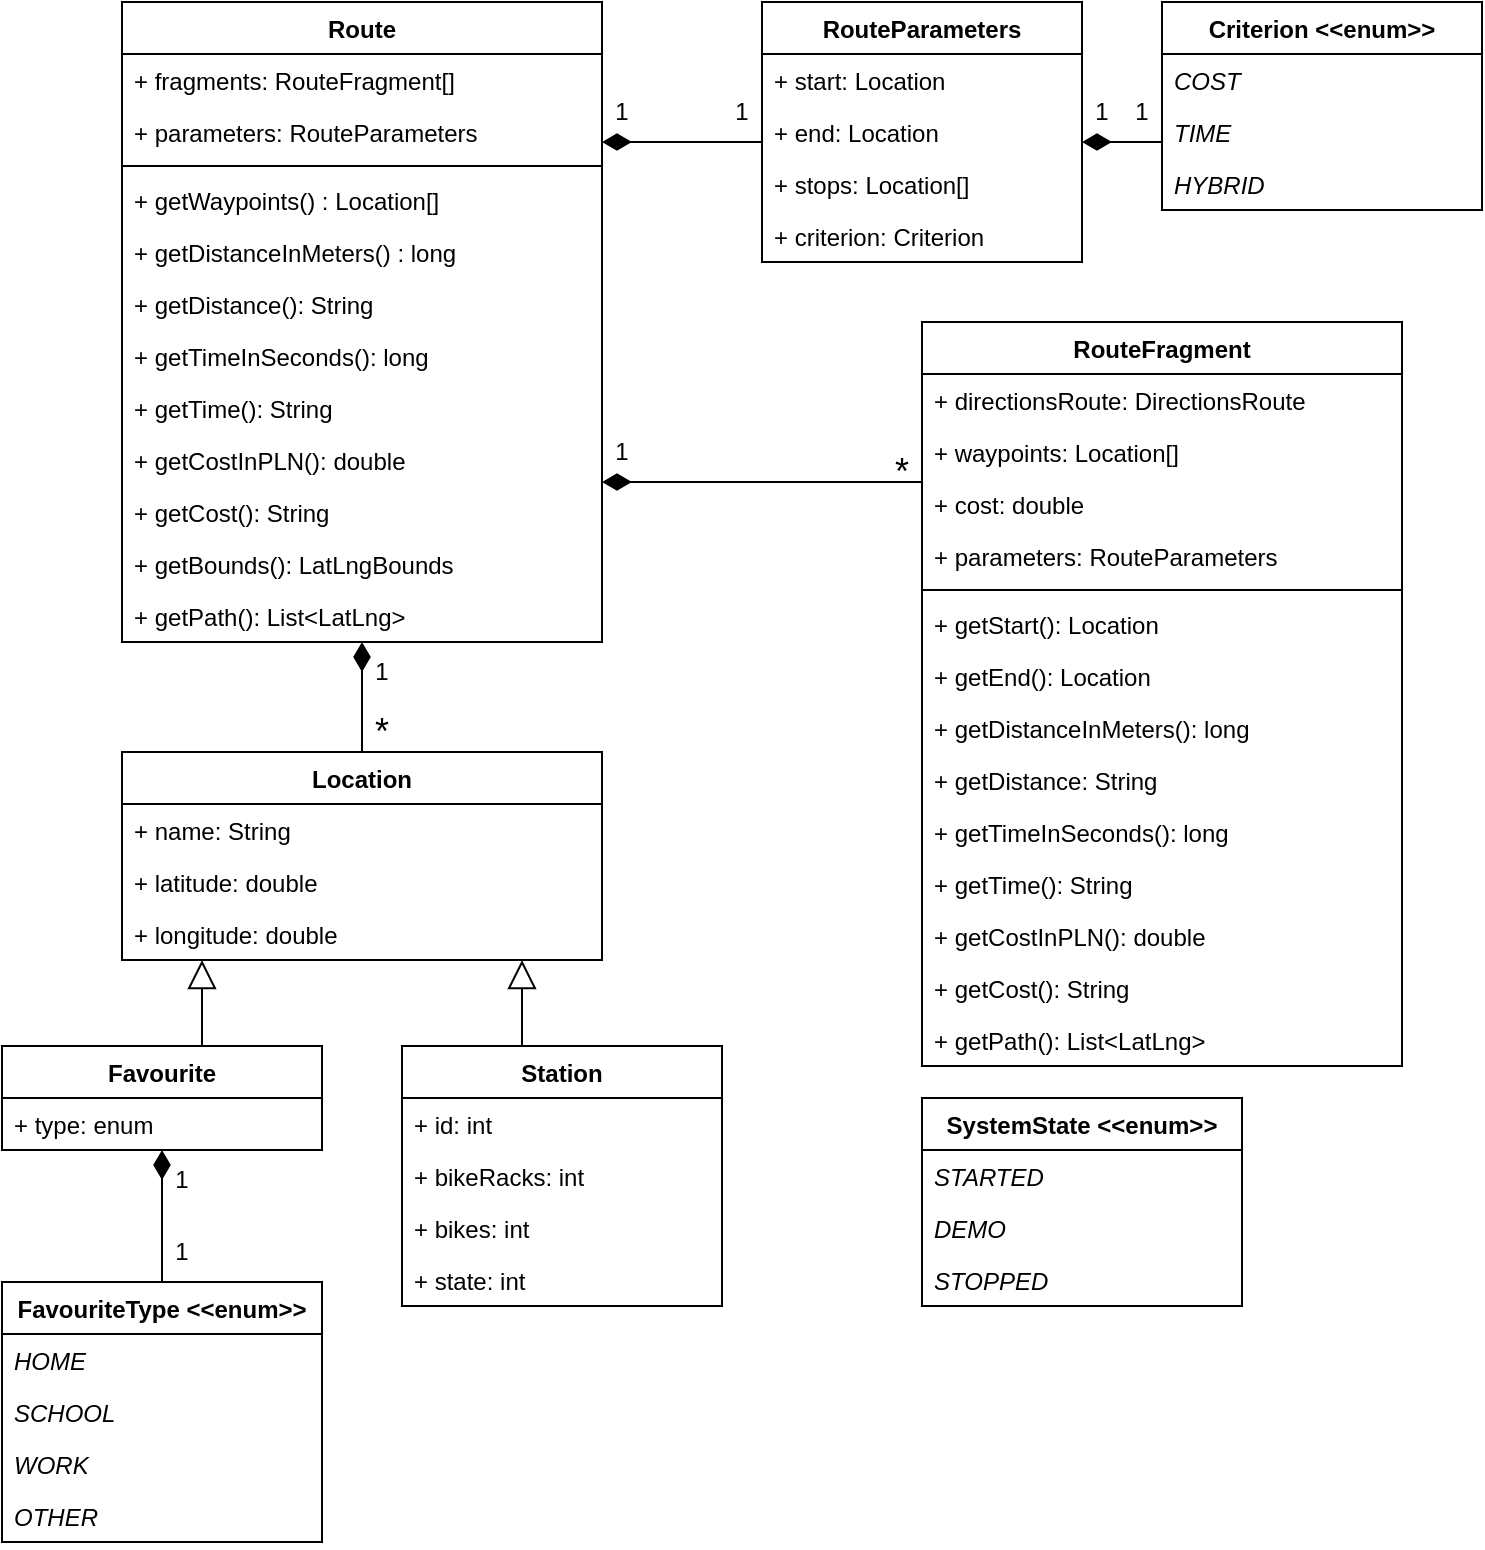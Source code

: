 <mxfile version="16.2.4" type="device"><diagram id="C5RBs43oDa-KdzZeNtuy" name="Page-1"><mxGraphModel dx="1408" dy="738" grid="1" gridSize="10" guides="1" tooltips="1" connect="1" arrows="1" fold="1" page="1" pageScale="1" pageWidth="827" pageHeight="1169" math="0" shadow="0"><root><mxCell id="WIyWlLk6GJQsqaUBKTNV-0"/><mxCell id="WIyWlLk6GJQsqaUBKTNV-1" parent="WIyWlLk6GJQsqaUBKTNV-0"/><mxCell id="2iFOGh2o6Uc4nREv85gw-3" value="Location" style="swimlane;fontStyle=1;align=center;verticalAlign=top;childLayout=stackLayout;horizontal=1;startSize=26;horizontalStack=0;resizeParent=1;resizeParentMax=0;resizeLast=0;collapsible=1;marginBottom=0;" parent="WIyWlLk6GJQsqaUBKTNV-1" vertex="1"><mxGeometry x="120" y="455" width="240" height="104" as="geometry"/></mxCell><mxCell id="2iFOGh2o6Uc4nREv85gw-4" value="+ name: String&#xA;" style="text;strokeColor=none;fillColor=none;align=left;verticalAlign=top;spacingLeft=4;spacingRight=4;overflow=hidden;rotatable=0;points=[[0,0.5],[1,0.5]];portConstraint=eastwest;" parent="2iFOGh2o6Uc4nREv85gw-3" vertex="1"><mxGeometry y="26" width="240" height="26" as="geometry"/></mxCell><mxCell id="2iFOGh2o6Uc4nREv85gw-9" value="+ latitude: double&#xA;" style="text;strokeColor=none;fillColor=none;align=left;verticalAlign=top;spacingLeft=4;spacingRight=4;overflow=hidden;rotatable=0;points=[[0,0.5],[1,0.5]];portConstraint=eastwest;" parent="2iFOGh2o6Uc4nREv85gw-3" vertex="1"><mxGeometry y="52" width="240" height="26" as="geometry"/></mxCell><mxCell id="2iFOGh2o6Uc4nREv85gw-7" value="+ longitude: double&#xA;" style="text;strokeColor=none;fillColor=none;align=left;verticalAlign=top;spacingLeft=4;spacingRight=4;overflow=hidden;rotatable=0;points=[[0,0.5],[1,0.5]];portConstraint=eastwest;" parent="2iFOGh2o6Uc4nREv85gw-3" vertex="1"><mxGeometry y="78" width="240" height="26" as="geometry"/></mxCell><mxCell id="2iFOGh2o6Uc4nREv85gw-59" style="edgeStyle=orthogonalEdgeStyle;rounded=0;orthogonalLoop=1;jettySize=auto;html=1;fontSize=12;endArrow=block;endFill=0;endSize=12;" parent="WIyWlLk6GJQsqaUBKTNV-1" source="2iFOGh2o6Uc4nREv85gw-10" target="2iFOGh2o6Uc4nREv85gw-3" edge="1"><mxGeometry relative="1" as="geometry"><Array as="points"><mxPoint x="320" y="580"/><mxPoint x="320" y="580"/></Array></mxGeometry></mxCell><mxCell id="2iFOGh2o6Uc4nREv85gw-58" style="edgeStyle=orthogonalEdgeStyle;rounded=0;orthogonalLoop=1;jettySize=auto;html=1;fontSize=12;endArrow=block;endFill=0;endSize=12;" parent="WIyWlLk6GJQsqaUBKTNV-1" source="2iFOGh2o6Uc4nREv85gw-21" target="2iFOGh2o6Uc4nREv85gw-3" edge="1"><mxGeometry relative="1" as="geometry"><mxPoint x="55" y="585" as="sourcePoint"/><Array as="points"><mxPoint x="160" y="590"/><mxPoint x="160" y="590"/></Array></mxGeometry></mxCell><mxCell id="2iFOGh2o6Uc4nREv85gw-21" value="Favourite" style="swimlane;fontStyle=1;align=center;verticalAlign=top;childLayout=stackLayout;horizontal=1;startSize=26;horizontalStack=0;resizeParent=1;resizeParentMax=0;resizeLast=0;collapsible=1;marginBottom=0;" parent="WIyWlLk6GJQsqaUBKTNV-1" vertex="1"><mxGeometry x="60" y="602" width="160" height="52" as="geometry"><mxRectangle x="320" y="290" width="80" height="26" as="alternateBounds"/></mxGeometry></mxCell><mxCell id="2iFOGh2o6Uc4nREv85gw-29" value="+ type: enum&#xA;" style="text;strokeColor=none;fillColor=none;align=left;verticalAlign=top;spacingLeft=4;spacingRight=4;overflow=hidden;rotatable=0;points=[[0,0.5],[1,0.5]];portConstraint=eastwest;" parent="2iFOGh2o6Uc4nREv85gw-21" vertex="1"><mxGeometry y="26" width="160" height="26" as="geometry"/></mxCell><mxCell id="2iFOGh2o6Uc4nREv85gw-36" value="RouteParameters" style="swimlane;fontStyle=1;align=center;verticalAlign=top;childLayout=stackLayout;horizontal=1;startSize=26;horizontalStack=0;resizeParent=1;resizeParentMax=0;resizeLast=0;collapsible=1;marginBottom=0;" parent="WIyWlLk6GJQsqaUBKTNV-1" vertex="1"><mxGeometry x="440" y="80" width="160" height="130" as="geometry"><mxRectangle x="320" y="290" width="80" height="26" as="alternateBounds"/></mxGeometry></mxCell><mxCell id="2iFOGh2o6Uc4nREv85gw-37" value="+ start: Location" style="text;strokeColor=none;fillColor=none;align=left;verticalAlign=top;spacingLeft=4;spacingRight=4;overflow=hidden;rotatable=0;points=[[0,0.5],[1,0.5]];portConstraint=eastwest;" parent="2iFOGh2o6Uc4nREv85gw-36" vertex="1"><mxGeometry y="26" width="160" height="26" as="geometry"/></mxCell><mxCell id="2iFOGh2o6Uc4nREv85gw-39" value="+ end: Location" style="text;strokeColor=none;fillColor=none;align=left;verticalAlign=top;spacingLeft=4;spacingRight=4;overflow=hidden;rotatable=0;points=[[0,0.5],[1,0.5]];portConstraint=eastwest;" parent="2iFOGh2o6Uc4nREv85gw-36" vertex="1"><mxGeometry y="52" width="160" height="26" as="geometry"/></mxCell><mxCell id="2iFOGh2o6Uc4nREv85gw-40" value="+ stops: Location[]" style="text;strokeColor=none;fillColor=none;align=left;verticalAlign=top;spacingLeft=4;spacingRight=4;overflow=hidden;rotatable=0;points=[[0,0.5],[1,0.5]];portConstraint=eastwest;" parent="2iFOGh2o6Uc4nREv85gw-36" vertex="1"><mxGeometry y="78" width="160" height="26" as="geometry"/></mxCell><mxCell id="2iFOGh2o6Uc4nREv85gw-41" value="+ criterion: Criterion" style="text;strokeColor=none;fillColor=none;align=left;verticalAlign=top;spacingLeft=4;spacingRight=4;overflow=hidden;rotatable=0;points=[[0,0.5],[1,0.5]];portConstraint=eastwest;" parent="2iFOGh2o6Uc4nREv85gw-36" vertex="1"><mxGeometry y="104" width="160" height="26" as="geometry"/></mxCell><mxCell id="2iFOGh2o6Uc4nREv85gw-43" value="Route" style="swimlane;fontStyle=1;align=center;verticalAlign=top;childLayout=stackLayout;horizontal=1;startSize=26;horizontalStack=0;resizeParent=1;resizeParentMax=0;resizeLast=0;collapsible=1;marginBottom=0;" parent="WIyWlLk6GJQsqaUBKTNV-1" vertex="1"><mxGeometry x="120" y="80" width="240" height="320" as="geometry"><mxRectangle x="320" y="290" width="80" height="26" as="alternateBounds"/></mxGeometry></mxCell><mxCell id="LJapHSoHcgzaUyU-lcUO-1" value="+ fragments: RouteFragment[]" style="text;strokeColor=none;fillColor=none;align=left;verticalAlign=top;spacingLeft=4;spacingRight=4;overflow=hidden;rotatable=0;points=[[0,0.5],[1,0.5]];portConstraint=eastwest;fontStyle=0;fontSize=12;" parent="2iFOGh2o6Uc4nREv85gw-43" vertex="1"><mxGeometry y="26" width="240" height="26" as="geometry"/></mxCell><mxCell id="2iFOGh2o6Uc4nREv85gw-62" value="+ parameters: RouteParameters" style="text;strokeColor=none;fillColor=none;align=left;verticalAlign=top;spacingLeft=4;spacingRight=4;overflow=hidden;rotatable=0;points=[[0,0.5],[1,0.5]];portConstraint=eastwest;" parent="2iFOGh2o6Uc4nREv85gw-43" vertex="1"><mxGeometry y="52" width="240" height="26" as="geometry"/></mxCell><mxCell id="2iFOGh2o6Uc4nREv85gw-48" value="" style="line;strokeWidth=1;fillColor=none;align=left;verticalAlign=middle;spacingTop=-1;spacingLeft=3;spacingRight=3;rotatable=0;labelPosition=right;points=[];portConstraint=eastwest;" parent="2iFOGh2o6Uc4nREv85gw-43" vertex="1"><mxGeometry y="78" width="240" height="8" as="geometry"/></mxCell><mxCell id="2iFOGh2o6Uc4nREv85gw-6" value="+ getWaypoints() : Location[]" style="text;strokeColor=none;fillColor=none;align=left;verticalAlign=top;spacingLeft=4;spacingRight=4;overflow=hidden;rotatable=0;points=[[0,0.5],[1,0.5]];portConstraint=eastwest;" parent="2iFOGh2o6Uc4nREv85gw-43" vertex="1"><mxGeometry y="86" width="240" height="26" as="geometry"/></mxCell><mxCell id="LJapHSoHcgzaUyU-lcUO-22" value="+ getDistanceInMeters() : long" style="text;strokeColor=none;fillColor=none;align=left;verticalAlign=top;spacingLeft=4;spacingRight=4;overflow=hidden;rotatable=0;points=[[0,0.5],[1,0.5]];portConstraint=eastwest;" parent="2iFOGh2o6Uc4nREv85gw-43" vertex="1"><mxGeometry y="112" width="240" height="26" as="geometry"/></mxCell><mxCell id="2iFOGh2o6Uc4nREv85gw-49" value="+ getDistance(): String" style="text;strokeColor=none;fillColor=none;align=left;verticalAlign=top;spacingLeft=4;spacingRight=4;overflow=hidden;rotatable=0;points=[[0,0.5],[1,0.5]];portConstraint=eastwest;" parent="2iFOGh2o6Uc4nREv85gw-43" vertex="1"><mxGeometry y="138" width="240" height="26" as="geometry"/></mxCell><mxCell id="LJapHSoHcgzaUyU-lcUO-23" value="+ getTimeInSeconds(): long" style="text;strokeColor=none;fillColor=none;align=left;verticalAlign=top;spacingLeft=4;spacingRight=4;overflow=hidden;rotatable=0;points=[[0,0.5],[1,0.5]];portConstraint=eastwest;" parent="2iFOGh2o6Uc4nREv85gw-43" vertex="1"><mxGeometry y="164" width="240" height="26" as="geometry"/></mxCell><mxCell id="2iFOGh2o6Uc4nREv85gw-52" value="+ getTime(): String" style="text;strokeColor=none;fillColor=none;align=left;verticalAlign=top;spacingLeft=4;spacingRight=4;overflow=hidden;rotatable=0;points=[[0,0.5],[1,0.5]];portConstraint=eastwest;" parent="2iFOGh2o6Uc4nREv85gw-43" vertex="1"><mxGeometry y="190" width="240" height="26" as="geometry"/></mxCell><mxCell id="LJapHSoHcgzaUyU-lcUO-25" value="+ getCostInPLN(): double" style="text;strokeColor=none;fillColor=none;align=left;verticalAlign=top;spacingLeft=4;spacingRight=4;overflow=hidden;rotatable=0;points=[[0,0.5],[1,0.5]];portConstraint=eastwest;" parent="2iFOGh2o6Uc4nREv85gw-43" vertex="1"><mxGeometry y="216" width="240" height="26" as="geometry"/></mxCell><mxCell id="2iFOGh2o6Uc4nREv85gw-51" value="+ getCost(): String" style="text;strokeColor=none;fillColor=none;align=left;verticalAlign=top;spacingLeft=4;spacingRight=4;overflow=hidden;rotatable=0;points=[[0,0.5],[1,0.5]];portConstraint=eastwest;" parent="2iFOGh2o6Uc4nREv85gw-43" vertex="1"><mxGeometry y="242" width="240" height="26" as="geometry"/></mxCell><mxCell id="LJapHSoHcgzaUyU-lcUO-13" value="+ getBounds(): LatLngBounds" style="text;strokeColor=none;fillColor=none;align=left;verticalAlign=top;spacingLeft=4;spacingRight=4;overflow=hidden;rotatable=0;points=[[0,0.5],[1,0.5]];portConstraint=eastwest;" parent="2iFOGh2o6Uc4nREv85gw-43" vertex="1"><mxGeometry y="268" width="240" height="26" as="geometry"/></mxCell><mxCell id="gxF46Ha41WFaBW-bnioI-0" value="+ getPath(): List&lt;LatLng&gt;" style="text;strokeColor=none;fillColor=none;align=left;verticalAlign=top;spacingLeft=4;spacingRight=4;overflow=hidden;rotatable=0;points=[[0,0.5],[1,0.5]];portConstraint=eastwest;" vertex="1" parent="2iFOGh2o6Uc4nREv85gw-43"><mxGeometry y="294" width="240" height="26" as="geometry"/></mxCell><mxCell id="2iFOGh2o6Uc4nREv85gw-63" style="edgeStyle=orthogonalEdgeStyle;rounded=0;orthogonalLoop=1;jettySize=auto;html=1;fontSize=12;endArrow=diamondThin;endFill=1;strokeWidth=1;endSize=12;" parent="WIyWlLk6GJQsqaUBKTNV-1" source="2iFOGh2o6Uc4nREv85gw-36" target="2iFOGh2o6Uc4nREv85gw-43" edge="1"><mxGeometry relative="1" as="geometry"><Array as="points"><mxPoint x="410" y="150"/><mxPoint x="410" y="150"/></Array></mxGeometry></mxCell><mxCell id="2iFOGh2o6Uc4nREv85gw-65" value="1" style="text;html=1;strokeColor=none;fillColor=none;align=center;verticalAlign=middle;whiteSpace=wrap;rounded=0;fontSize=12;" parent="WIyWlLk6GJQsqaUBKTNV-1" vertex="1"><mxGeometry x="360" y="120" width="20" height="30" as="geometry"/></mxCell><mxCell id="2iFOGh2o6Uc4nREv85gw-66" value="1" style="text;html=1;strokeColor=none;fillColor=none;align=center;verticalAlign=middle;whiteSpace=wrap;rounded=0;fontSize=12;" parent="WIyWlLk6GJQsqaUBKTNV-1" vertex="1"><mxGeometry x="420" y="120" width="20" height="30" as="geometry"/></mxCell><mxCell id="q2tgC7Eop1UMUYxyXUKn-0" style="edgeStyle=orthogonalEdgeStyle;rounded=0;orthogonalLoop=1;jettySize=auto;html=1;fontSize=12;endArrow=diamondThin;endFill=1;strokeWidth=1;endSize=12;" parent="WIyWlLk6GJQsqaUBKTNV-1" source="2iFOGh2o6Uc4nREv85gw-3" target="2iFOGh2o6Uc4nREv85gw-43" edge="1"><mxGeometry relative="1" as="geometry"><mxPoint x="559" y="221" as="sourcePoint"/><mxPoint x="459" y="221" as="targetPoint"/><Array as="points"><mxPoint x="240" y="370"/><mxPoint x="240" y="370"/></Array></mxGeometry></mxCell><mxCell id="q2tgC7Eop1UMUYxyXUKn-2" value="1" style="text;html=1;strokeColor=none;fillColor=none;align=center;verticalAlign=middle;whiteSpace=wrap;rounded=0;fontSize=12;" parent="WIyWlLk6GJQsqaUBKTNV-1" vertex="1"><mxGeometry x="240" y="400" width="20" height="30" as="geometry"/></mxCell><mxCell id="q2tgC7Eop1UMUYxyXUKn-4" value="*" style="text;html=1;strokeColor=none;fillColor=none;align=center;verticalAlign=middle;whiteSpace=wrap;rounded=0;fontSize=18;" parent="WIyWlLk6GJQsqaUBKTNV-1" vertex="1"><mxGeometry x="240" y="430" width="20" height="30" as="geometry"/></mxCell><mxCell id="LJapHSoHcgzaUyU-lcUO-2" value="RouteFragment" style="swimlane;fontStyle=1;align=center;verticalAlign=top;childLayout=stackLayout;horizontal=1;startSize=26;horizontalStack=0;resizeParent=1;resizeParentMax=0;resizeLast=0;collapsible=1;marginBottom=0;" parent="WIyWlLk6GJQsqaUBKTNV-1" vertex="1"><mxGeometry x="520" y="240" width="240" height="372" as="geometry"><mxRectangle x="320" y="290" width="80" height="26" as="alternateBounds"/></mxGeometry></mxCell><mxCell id="LJapHSoHcgzaUyU-lcUO-4" value="+ directionsRoute: DirectionsRoute" style="text;strokeColor=none;fillColor=none;align=left;verticalAlign=top;spacingLeft=4;spacingRight=4;overflow=hidden;rotatable=0;points=[[0,0.5],[1,0.5]];portConstraint=eastwest;fontStyle=0;fontSize=12;" parent="LJapHSoHcgzaUyU-lcUO-2" vertex="1"><mxGeometry y="26" width="240" height="26" as="geometry"/></mxCell><mxCell id="LJapHSoHcgzaUyU-lcUO-5" value="+ waypoints: Location[]" style="text;strokeColor=none;fillColor=none;align=left;verticalAlign=top;spacingLeft=4;spacingRight=4;overflow=hidden;rotatable=0;points=[[0,0.5],[1,0.5]];portConstraint=eastwest;" parent="LJapHSoHcgzaUyU-lcUO-2" vertex="1"><mxGeometry y="52" width="240" height="26" as="geometry"/></mxCell><mxCell id="LJapHSoHcgzaUyU-lcUO-6" value="+ cost: double" style="text;strokeColor=none;fillColor=none;align=left;verticalAlign=top;spacingLeft=4;spacingRight=4;overflow=hidden;rotatable=0;points=[[0,0.5],[1,0.5]];portConstraint=eastwest;" parent="LJapHSoHcgzaUyU-lcUO-2" vertex="1"><mxGeometry y="78" width="240" height="26" as="geometry"/></mxCell><mxCell id="LJapHSoHcgzaUyU-lcUO-7" value="+ parameters: RouteParameters" style="text;strokeColor=none;fillColor=none;align=left;verticalAlign=top;spacingLeft=4;spacingRight=4;overflow=hidden;rotatable=0;points=[[0,0.5],[1,0.5]];portConstraint=eastwest;" parent="LJapHSoHcgzaUyU-lcUO-2" vertex="1"><mxGeometry y="104" width="240" height="26" as="geometry"/></mxCell><mxCell id="LJapHSoHcgzaUyU-lcUO-8" value="" style="line;strokeWidth=1;fillColor=none;align=left;verticalAlign=middle;spacingTop=-1;spacingLeft=3;spacingRight=3;rotatable=0;labelPosition=right;points=[];portConstraint=eastwest;" parent="LJapHSoHcgzaUyU-lcUO-2" vertex="1"><mxGeometry y="130" width="240" height="8" as="geometry"/></mxCell><mxCell id="LJapHSoHcgzaUyU-lcUO-9" value="+ getStart(): Location" style="text;strokeColor=none;fillColor=none;align=left;verticalAlign=top;spacingLeft=4;spacingRight=4;overflow=hidden;rotatable=0;points=[[0,0.5],[1,0.5]];portConstraint=eastwest;" parent="LJapHSoHcgzaUyU-lcUO-2" vertex="1"><mxGeometry y="138" width="240" height="26" as="geometry"/></mxCell><mxCell id="LJapHSoHcgzaUyU-lcUO-20" value="+ getEnd(): Location" style="text;strokeColor=none;fillColor=none;align=left;verticalAlign=top;spacingLeft=4;spacingRight=4;overflow=hidden;rotatable=0;points=[[0,0.5],[1,0.5]];portConstraint=eastwest;" parent="LJapHSoHcgzaUyU-lcUO-2" vertex="1"><mxGeometry y="164" width="240" height="26" as="geometry"/></mxCell><mxCell id="LJapHSoHcgzaUyU-lcUO-10" value="+ getDistanceInMeters(): long" style="text;strokeColor=none;fillColor=none;align=left;verticalAlign=top;spacingLeft=4;spacingRight=4;overflow=hidden;rotatable=0;points=[[0,0.5],[1,0.5]];portConstraint=eastwest;" parent="LJapHSoHcgzaUyU-lcUO-2" vertex="1"><mxGeometry y="190" width="240" height="26" as="geometry"/></mxCell><mxCell id="LJapHSoHcgzaUyU-lcUO-21" value="+ getDistance: String" style="text;strokeColor=none;fillColor=none;align=left;verticalAlign=top;spacingLeft=4;spacingRight=4;overflow=hidden;rotatable=0;points=[[0,0.5],[1,0.5]];portConstraint=eastwest;" parent="LJapHSoHcgzaUyU-lcUO-2" vertex="1"><mxGeometry y="216" width="240" height="26" as="geometry"/></mxCell><mxCell id="LJapHSoHcgzaUyU-lcUO-50" value="+ getTimeInSeconds(): long" style="text;strokeColor=none;fillColor=none;align=left;verticalAlign=top;spacingLeft=4;spacingRight=4;overflow=hidden;rotatable=0;points=[[0,0.5],[1,0.5]];portConstraint=eastwest;" parent="LJapHSoHcgzaUyU-lcUO-2" vertex="1"><mxGeometry y="242" width="240" height="26" as="geometry"/></mxCell><mxCell id="LJapHSoHcgzaUyU-lcUO-11" value="+ getTime(): String" style="text;strokeColor=none;fillColor=none;align=left;verticalAlign=top;spacingLeft=4;spacingRight=4;overflow=hidden;rotatable=0;points=[[0,0.5],[1,0.5]];portConstraint=eastwest;" parent="LJapHSoHcgzaUyU-lcUO-2" vertex="1"><mxGeometry y="268" width="240" height="26" as="geometry"/></mxCell><mxCell id="LJapHSoHcgzaUyU-lcUO-49" value="+ getCostInPLN(): double" style="text;strokeColor=none;fillColor=none;align=left;verticalAlign=top;spacingLeft=4;spacingRight=4;overflow=hidden;rotatable=0;points=[[0,0.5],[1,0.5]];portConstraint=eastwest;" parent="LJapHSoHcgzaUyU-lcUO-2" vertex="1"><mxGeometry y="294" width="240" height="26" as="geometry"/></mxCell><mxCell id="LJapHSoHcgzaUyU-lcUO-12" value="+ getCost(): String" style="text;strokeColor=none;fillColor=none;align=left;verticalAlign=top;spacingLeft=4;spacingRight=4;overflow=hidden;rotatable=0;points=[[0,0.5],[1,0.5]];portConstraint=eastwest;" parent="LJapHSoHcgzaUyU-lcUO-2" vertex="1"><mxGeometry y="320" width="240" height="26" as="geometry"/></mxCell><mxCell id="gxF46Ha41WFaBW-bnioI-1" value="+ getPath(): List&lt;LatLng&gt;" style="text;strokeColor=none;fillColor=none;align=left;verticalAlign=top;spacingLeft=4;spacingRight=4;overflow=hidden;rotatable=0;points=[[0,0.5],[1,0.5]];portConstraint=eastwest;" vertex="1" parent="LJapHSoHcgzaUyU-lcUO-2"><mxGeometry y="346" width="240" height="26" as="geometry"/></mxCell><mxCell id="LJapHSoHcgzaUyU-lcUO-14" value="Criterion &lt;&lt;enum&gt;&gt;" style="swimlane;fontStyle=1;align=center;verticalAlign=top;childLayout=stackLayout;horizontal=1;startSize=26;horizontalStack=0;resizeParent=1;resizeParentMax=0;resizeLast=0;collapsible=1;marginBottom=0;" parent="WIyWlLk6GJQsqaUBKTNV-1" vertex="1"><mxGeometry x="640" y="80" width="160" height="104" as="geometry"><mxRectangle x="320" y="290" width="80" height="26" as="alternateBounds"/></mxGeometry></mxCell><mxCell id="LJapHSoHcgzaUyU-lcUO-15" value="COST" style="text;strokeColor=none;fillColor=none;align=left;verticalAlign=top;spacingLeft=4;spacingRight=4;overflow=hidden;rotatable=0;points=[[0,0.5],[1,0.5]];portConstraint=eastwest;fontStyle=2" parent="LJapHSoHcgzaUyU-lcUO-14" vertex="1"><mxGeometry y="26" width="160" height="26" as="geometry"/></mxCell><mxCell id="LJapHSoHcgzaUyU-lcUO-16" value="TIME" style="text;strokeColor=none;fillColor=none;align=left;verticalAlign=top;spacingLeft=4;spacingRight=4;overflow=hidden;rotatable=0;points=[[0,0.5],[1,0.5]];portConstraint=eastwest;fontStyle=2" parent="LJapHSoHcgzaUyU-lcUO-14" vertex="1"><mxGeometry y="52" width="160" height="26" as="geometry"/></mxCell><mxCell id="LJapHSoHcgzaUyU-lcUO-17" value="HYBRID" style="text;strokeColor=none;fillColor=none;align=left;verticalAlign=top;spacingLeft=4;spacingRight=4;overflow=hidden;rotatable=0;points=[[0,0.5],[1,0.5]];portConstraint=eastwest;fontStyle=2" parent="LJapHSoHcgzaUyU-lcUO-14" vertex="1"><mxGeometry y="78" width="160" height="26" as="geometry"/></mxCell><mxCell id="LJapHSoHcgzaUyU-lcUO-26" value="SystemState &lt;&lt;enum&gt;&gt;" style="swimlane;fontStyle=1;align=center;verticalAlign=top;childLayout=stackLayout;horizontal=1;startSize=26;horizontalStack=0;resizeParent=1;resizeParentMax=0;resizeLast=0;collapsible=1;marginBottom=0;" parent="WIyWlLk6GJQsqaUBKTNV-1" vertex="1"><mxGeometry x="520" y="628" width="160" height="104" as="geometry"><mxRectangle x="320" y="290" width="80" height="26" as="alternateBounds"/></mxGeometry></mxCell><mxCell id="LJapHSoHcgzaUyU-lcUO-27" value="STARTED" style="text;strokeColor=none;fillColor=none;align=left;verticalAlign=top;spacingLeft=4;spacingRight=4;overflow=hidden;rotatable=0;points=[[0,0.5],[1,0.5]];portConstraint=eastwest;fontStyle=2" parent="LJapHSoHcgzaUyU-lcUO-26" vertex="1"><mxGeometry y="26" width="160" height="26" as="geometry"/></mxCell><mxCell id="LJapHSoHcgzaUyU-lcUO-28" value="DEMO" style="text;strokeColor=none;fillColor=none;align=left;verticalAlign=top;spacingLeft=4;spacingRight=4;overflow=hidden;rotatable=0;points=[[0,0.5],[1,0.5]];portConstraint=eastwest;fontStyle=2" parent="LJapHSoHcgzaUyU-lcUO-26" vertex="1"><mxGeometry y="52" width="160" height="26" as="geometry"/></mxCell><mxCell id="LJapHSoHcgzaUyU-lcUO-29" value="STOPPED" style="text;strokeColor=none;fillColor=none;align=left;verticalAlign=top;spacingLeft=4;spacingRight=4;overflow=hidden;rotatable=0;points=[[0,0.5],[1,0.5]];portConstraint=eastwest;fontStyle=2" parent="LJapHSoHcgzaUyU-lcUO-26" vertex="1"><mxGeometry y="78" width="160" height="26" as="geometry"/></mxCell><mxCell id="LJapHSoHcgzaUyU-lcUO-31" value="FavouriteType &lt;&lt;enum&gt;&gt;" style="swimlane;fontStyle=1;align=center;verticalAlign=top;childLayout=stackLayout;horizontal=1;startSize=26;horizontalStack=0;resizeParent=1;resizeParentMax=0;resizeLast=0;collapsible=1;marginBottom=0;" parent="WIyWlLk6GJQsqaUBKTNV-1" vertex="1"><mxGeometry x="60" y="720" width="160" height="130" as="geometry"><mxRectangle x="320" y="290" width="80" height="26" as="alternateBounds"/></mxGeometry></mxCell><mxCell id="LJapHSoHcgzaUyU-lcUO-32" value="HOME" style="text;strokeColor=none;fillColor=none;align=left;verticalAlign=top;spacingLeft=4;spacingRight=4;overflow=hidden;rotatable=0;points=[[0,0.5],[1,0.5]];portConstraint=eastwest;fontStyle=2" parent="LJapHSoHcgzaUyU-lcUO-31" vertex="1"><mxGeometry y="26" width="160" height="26" as="geometry"/></mxCell><mxCell id="LJapHSoHcgzaUyU-lcUO-33" value="SCHOOL" style="text;strokeColor=none;fillColor=none;align=left;verticalAlign=top;spacingLeft=4;spacingRight=4;overflow=hidden;rotatable=0;points=[[0,0.5],[1,0.5]];portConstraint=eastwest;fontStyle=2" parent="LJapHSoHcgzaUyU-lcUO-31" vertex="1"><mxGeometry y="52" width="160" height="26" as="geometry"/></mxCell><mxCell id="LJapHSoHcgzaUyU-lcUO-34" value="WORK" style="text;strokeColor=none;fillColor=none;align=left;verticalAlign=top;spacingLeft=4;spacingRight=4;overflow=hidden;rotatable=0;points=[[0,0.5],[1,0.5]];portConstraint=eastwest;fontStyle=2" parent="LJapHSoHcgzaUyU-lcUO-31" vertex="1"><mxGeometry y="78" width="160" height="26" as="geometry"/></mxCell><mxCell id="LJapHSoHcgzaUyU-lcUO-35" value="OTHER" style="text;strokeColor=none;fillColor=none;align=left;verticalAlign=top;spacingLeft=4;spacingRight=4;overflow=hidden;rotatable=0;points=[[0,0.5],[1,0.5]];portConstraint=eastwest;fontStyle=2" parent="LJapHSoHcgzaUyU-lcUO-31" vertex="1"><mxGeometry y="104" width="160" height="26" as="geometry"/></mxCell><mxCell id="LJapHSoHcgzaUyU-lcUO-36" style="edgeStyle=orthogonalEdgeStyle;rounded=0;orthogonalLoop=1;jettySize=auto;html=1;fontSize=12;endArrow=diamondThin;endFill=1;strokeWidth=1;endSize=12;" parent="WIyWlLk6GJQsqaUBKTNV-1" source="LJapHSoHcgzaUyU-lcUO-31" target="2iFOGh2o6Uc4nREv85gw-21" edge="1"><mxGeometry relative="1" as="geometry"><mxPoint x="505" y="821" as="sourcePoint"/><mxPoint x="290" y="821" as="targetPoint"/><Array as="points"><mxPoint x="140" y="690"/><mxPoint x="140" y="690"/></Array></mxGeometry></mxCell><mxCell id="LJapHSoHcgzaUyU-lcUO-37" value="1" style="text;html=1;strokeColor=none;fillColor=none;align=center;verticalAlign=middle;whiteSpace=wrap;rounded=0;fontSize=12;" parent="WIyWlLk6GJQsqaUBKTNV-1" vertex="1"><mxGeometry x="140" y="690" width="20" height="30" as="geometry"/></mxCell><mxCell id="LJapHSoHcgzaUyU-lcUO-39" value="1" style="text;html=1;strokeColor=none;fillColor=none;align=center;verticalAlign=middle;whiteSpace=wrap;rounded=0;fontSize=12;" parent="WIyWlLk6GJQsqaUBKTNV-1" vertex="1"><mxGeometry x="140" y="654" width="20" height="30" as="geometry"/></mxCell><mxCell id="2iFOGh2o6Uc4nREv85gw-10" value="Station" style="swimlane;fontStyle=1;align=center;verticalAlign=top;childLayout=stackLayout;horizontal=1;startSize=26;horizontalStack=0;resizeParent=1;resizeParentMax=0;resizeLast=0;collapsible=1;marginBottom=0;" parent="WIyWlLk6GJQsqaUBKTNV-1" vertex="1"><mxGeometry x="260" y="602" width="160" height="130" as="geometry"/></mxCell><mxCell id="2iFOGh2o6Uc4nREv85gw-33" value="+ id: int&#xA;" style="text;strokeColor=none;fillColor=none;align=left;verticalAlign=top;spacingLeft=4;spacingRight=4;overflow=hidden;rotatable=0;points=[[0,0.5],[1,0.5]];portConstraint=eastwest;" parent="2iFOGh2o6Uc4nREv85gw-10" vertex="1"><mxGeometry y="26" width="160" height="26" as="geometry"/></mxCell><mxCell id="2iFOGh2o6Uc4nREv85gw-11" value="+ bikeRacks: int" style="text;strokeColor=none;fillColor=none;align=left;verticalAlign=top;spacingLeft=4;spacingRight=4;overflow=hidden;rotatable=0;points=[[0,0.5],[1,0.5]];portConstraint=eastwest;" parent="2iFOGh2o6Uc4nREv85gw-10" vertex="1"><mxGeometry y="52" width="160" height="26" as="geometry"/></mxCell><mxCell id="2iFOGh2o6Uc4nREv85gw-16" value="+ bikes: int" style="text;strokeColor=none;fillColor=none;align=left;verticalAlign=top;spacingLeft=4;spacingRight=4;overflow=hidden;rotatable=0;points=[[0,0.5],[1,0.5]];portConstraint=eastwest;" parent="2iFOGh2o6Uc4nREv85gw-10" vertex="1"><mxGeometry y="78" width="160" height="26" as="geometry"/></mxCell><mxCell id="2iFOGh2o6Uc4nREv85gw-35" value="+ state: int" style="text;strokeColor=none;fillColor=none;align=left;verticalAlign=top;spacingLeft=4;spacingRight=4;overflow=hidden;rotatable=0;points=[[0,0.5],[1,0.5]];portConstraint=eastwest;" parent="2iFOGh2o6Uc4nREv85gw-10" vertex="1"><mxGeometry y="104" width="160" height="26" as="geometry"/></mxCell><mxCell id="LJapHSoHcgzaUyU-lcUO-41" style="edgeStyle=orthogonalEdgeStyle;rounded=0;orthogonalLoop=1;jettySize=auto;html=1;fontSize=12;endArrow=diamondThin;endFill=1;strokeWidth=1;endSize=12;" parent="WIyWlLk6GJQsqaUBKTNV-1" source="LJapHSoHcgzaUyU-lcUO-14" target="2iFOGh2o6Uc4nREv85gw-36" edge="1"><mxGeometry relative="1" as="geometry"><mxPoint x="680" y="150" as="sourcePoint"/><mxPoint x="600" y="150" as="targetPoint"/><Array as="points"><mxPoint x="630" y="150"/><mxPoint x="630" y="150"/></Array></mxGeometry></mxCell><mxCell id="LJapHSoHcgzaUyU-lcUO-42" value="1" style="text;html=1;strokeColor=none;fillColor=none;align=center;verticalAlign=middle;whiteSpace=wrap;rounded=0;fontSize=12;" parent="WIyWlLk6GJQsqaUBKTNV-1" vertex="1"><mxGeometry x="600" y="120" width="20" height="30" as="geometry"/></mxCell><mxCell id="LJapHSoHcgzaUyU-lcUO-43" value="1" style="text;html=1;strokeColor=none;fillColor=none;align=center;verticalAlign=middle;whiteSpace=wrap;rounded=0;fontSize=12;" parent="WIyWlLk6GJQsqaUBKTNV-1" vertex="1"><mxGeometry x="620" y="120" width="20" height="30" as="geometry"/></mxCell><mxCell id="LJapHSoHcgzaUyU-lcUO-44" style="edgeStyle=orthogonalEdgeStyle;rounded=0;orthogonalLoop=1;jettySize=auto;html=1;fontSize=12;endArrow=diamondThin;endFill=1;strokeWidth=1;endSize=12;" parent="WIyWlLk6GJQsqaUBKTNV-1" source="LJapHSoHcgzaUyU-lcUO-2" target="2iFOGh2o6Uc4nREv85gw-43" edge="1"><mxGeometry relative="1" as="geometry"><mxPoint x="450" y="160" as="sourcePoint"/><mxPoint x="370" y="160" as="targetPoint"/><Array as="points"><mxPoint x="430" y="320"/><mxPoint x="430" y="320"/></Array></mxGeometry></mxCell><mxCell id="LJapHSoHcgzaUyU-lcUO-45" value="1" style="text;html=1;strokeColor=none;fillColor=none;align=center;verticalAlign=middle;whiteSpace=wrap;rounded=0;fontSize=12;" parent="WIyWlLk6GJQsqaUBKTNV-1" vertex="1"><mxGeometry x="360" y="290" width="20" height="30" as="geometry"/></mxCell><mxCell id="LJapHSoHcgzaUyU-lcUO-47" value="*" style="text;html=1;strokeColor=none;fillColor=none;align=center;verticalAlign=middle;whiteSpace=wrap;rounded=0;fontSize=18;" parent="WIyWlLk6GJQsqaUBKTNV-1" vertex="1"><mxGeometry x="500" y="300" width="20" height="30" as="geometry"/></mxCell></root></mxGraphModel></diagram></mxfile>